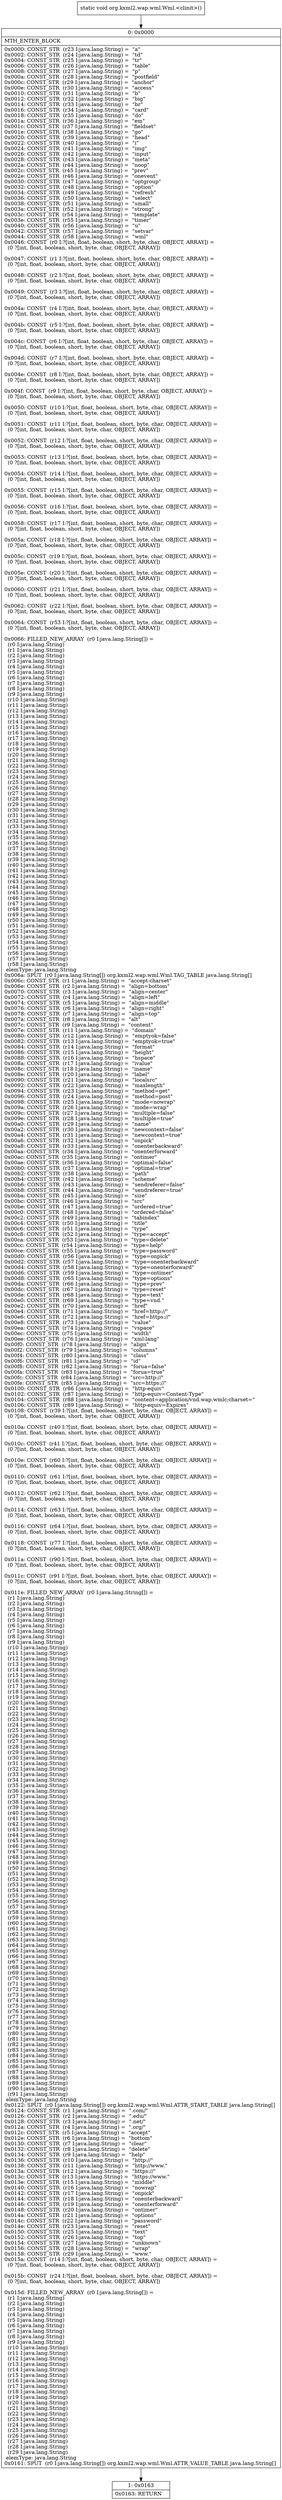 digraph "CFG fororg.kxml2.wap.wml.Wml.\<clinit\>()V" {
Node_0 [shape=record,label="{0\:\ 0x0000|MTH_ENTER_BLOCK\l|0x0000: CONST_STR  (r23 I:java.lang.String) =  \"a\" \l0x0002: CONST_STR  (r24 I:java.lang.String) =  \"td\" \l0x0004: CONST_STR  (r25 I:java.lang.String) =  \"tr\" \l0x0006: CONST_STR  (r26 I:java.lang.String) =  \"table\" \l0x0008: CONST_STR  (r27 I:java.lang.String) =  \"p\" \l0x000a: CONST_STR  (r28 I:java.lang.String) =  \"postfield\" \l0x000c: CONST_STR  (r29 I:java.lang.String) =  \"anchor\" \l0x000e: CONST_STR  (r30 I:java.lang.String) =  \"access\" \l0x0010: CONST_STR  (r31 I:java.lang.String) =  \"b\" \l0x0012: CONST_STR  (r32 I:java.lang.String) =  \"big\" \l0x0014: CONST_STR  (r33 I:java.lang.String) =  \"br\" \l0x0016: CONST_STR  (r34 I:java.lang.String) =  \"card\" \l0x0018: CONST_STR  (r35 I:java.lang.String) =  \"do\" \l0x001a: CONST_STR  (r36 I:java.lang.String) =  \"em\" \l0x001c: CONST_STR  (r37 I:java.lang.String) =  \"fieldset\" \l0x001e: CONST_STR  (r38 I:java.lang.String) =  \"go\" \l0x0020: CONST_STR  (r39 I:java.lang.String) =  \"head\" \l0x0022: CONST_STR  (r40 I:java.lang.String) =  \"i\" \l0x0024: CONST_STR  (r41 I:java.lang.String) =  \"img\" \l0x0026: CONST_STR  (r42 I:java.lang.String) =  \"input\" \l0x0028: CONST_STR  (r43 I:java.lang.String) =  \"meta\" \l0x002a: CONST_STR  (r44 I:java.lang.String) =  \"noop\" \l0x002c: CONST_STR  (r45 I:java.lang.String) =  \"prev\" \l0x002e: CONST_STR  (r46 I:java.lang.String) =  \"onevent\" \l0x0030: CONST_STR  (r47 I:java.lang.String) =  \"optgroup\" \l0x0032: CONST_STR  (r48 I:java.lang.String) =  \"option\" \l0x0034: CONST_STR  (r49 I:java.lang.String) =  \"refresh\" \l0x0036: CONST_STR  (r50 I:java.lang.String) =  \"select\" \l0x0038: CONST_STR  (r51 I:java.lang.String) =  \"small\" \l0x003a: CONST_STR  (r52 I:java.lang.String) =  \"strong\" \l0x003c: CONST_STR  (r54 I:java.lang.String) =  \"template\" \l0x003e: CONST_STR  (r55 I:java.lang.String) =  \"timer\" \l0x0040: CONST_STR  (r56 I:java.lang.String) =  \"u\" \l0x0042: CONST_STR  (r57 I:java.lang.String) =  \"setvar\" \l0x0044: CONST_STR  (r58 I:java.lang.String) =  \"wml\" \l0x0046: CONST  (r0 I:?[int, float, boolean, short, byte, char, OBJECT, ARRAY]) = \l  (0 ?[int, float, boolean, short, byte, char, OBJECT, ARRAY])\l \l0x0047: CONST  (r1 I:?[int, float, boolean, short, byte, char, OBJECT, ARRAY]) = \l  (0 ?[int, float, boolean, short, byte, char, OBJECT, ARRAY])\l \l0x0048: CONST  (r2 I:?[int, float, boolean, short, byte, char, OBJECT, ARRAY]) = \l  (0 ?[int, float, boolean, short, byte, char, OBJECT, ARRAY])\l \l0x0049: CONST  (r3 I:?[int, float, boolean, short, byte, char, OBJECT, ARRAY]) = \l  (0 ?[int, float, boolean, short, byte, char, OBJECT, ARRAY])\l \l0x004a: CONST  (r4 I:?[int, float, boolean, short, byte, char, OBJECT, ARRAY]) = \l  (0 ?[int, float, boolean, short, byte, char, OBJECT, ARRAY])\l \l0x004b: CONST  (r5 I:?[int, float, boolean, short, byte, char, OBJECT, ARRAY]) = \l  (0 ?[int, float, boolean, short, byte, char, OBJECT, ARRAY])\l \l0x004c: CONST  (r6 I:?[int, float, boolean, short, byte, char, OBJECT, ARRAY]) = \l  (0 ?[int, float, boolean, short, byte, char, OBJECT, ARRAY])\l \l0x004d: CONST  (r7 I:?[int, float, boolean, short, byte, char, OBJECT, ARRAY]) = \l  (0 ?[int, float, boolean, short, byte, char, OBJECT, ARRAY])\l \l0x004e: CONST  (r8 I:?[int, float, boolean, short, byte, char, OBJECT, ARRAY]) = \l  (0 ?[int, float, boolean, short, byte, char, OBJECT, ARRAY])\l \l0x004f: CONST  (r9 I:?[int, float, boolean, short, byte, char, OBJECT, ARRAY]) = \l  (0 ?[int, float, boolean, short, byte, char, OBJECT, ARRAY])\l \l0x0050: CONST  (r10 I:?[int, float, boolean, short, byte, char, OBJECT, ARRAY]) = \l  (0 ?[int, float, boolean, short, byte, char, OBJECT, ARRAY])\l \l0x0051: CONST  (r11 I:?[int, float, boolean, short, byte, char, OBJECT, ARRAY]) = \l  (0 ?[int, float, boolean, short, byte, char, OBJECT, ARRAY])\l \l0x0052: CONST  (r12 I:?[int, float, boolean, short, byte, char, OBJECT, ARRAY]) = \l  (0 ?[int, float, boolean, short, byte, char, OBJECT, ARRAY])\l \l0x0053: CONST  (r13 I:?[int, float, boolean, short, byte, char, OBJECT, ARRAY]) = \l  (0 ?[int, float, boolean, short, byte, char, OBJECT, ARRAY])\l \l0x0054: CONST  (r14 I:?[int, float, boolean, short, byte, char, OBJECT, ARRAY]) = \l  (0 ?[int, float, boolean, short, byte, char, OBJECT, ARRAY])\l \l0x0055: CONST  (r15 I:?[int, float, boolean, short, byte, char, OBJECT, ARRAY]) = \l  (0 ?[int, float, boolean, short, byte, char, OBJECT, ARRAY])\l \l0x0056: CONST  (r16 I:?[int, float, boolean, short, byte, char, OBJECT, ARRAY]) = \l  (0 ?[int, float, boolean, short, byte, char, OBJECT, ARRAY])\l \l0x0058: CONST  (r17 I:?[int, float, boolean, short, byte, char, OBJECT, ARRAY]) = \l  (0 ?[int, float, boolean, short, byte, char, OBJECT, ARRAY])\l \l0x005a: CONST  (r18 I:?[int, float, boolean, short, byte, char, OBJECT, ARRAY]) = \l  (0 ?[int, float, boolean, short, byte, char, OBJECT, ARRAY])\l \l0x005c: CONST  (r19 I:?[int, float, boolean, short, byte, char, OBJECT, ARRAY]) = \l  (0 ?[int, float, boolean, short, byte, char, OBJECT, ARRAY])\l \l0x005e: CONST  (r20 I:?[int, float, boolean, short, byte, char, OBJECT, ARRAY]) = \l  (0 ?[int, float, boolean, short, byte, char, OBJECT, ARRAY])\l \l0x0060: CONST  (r21 I:?[int, float, boolean, short, byte, char, OBJECT, ARRAY]) = \l  (0 ?[int, float, boolean, short, byte, char, OBJECT, ARRAY])\l \l0x0062: CONST  (r22 I:?[int, float, boolean, short, byte, char, OBJECT, ARRAY]) = \l  (0 ?[int, float, boolean, short, byte, char, OBJECT, ARRAY])\l \l0x0064: CONST  (r53 I:?[int, float, boolean, short, byte, char, OBJECT, ARRAY]) = \l  (0 ?[int, float, boolean, short, byte, char, OBJECT, ARRAY])\l \l0x0066: FILLED_NEW_ARRAY  (r0 I:java.lang.String[]) = \l  (r0 I:java.lang.String)\l  (r1 I:java.lang.String)\l  (r2 I:java.lang.String)\l  (r3 I:java.lang.String)\l  (r4 I:java.lang.String)\l  (r5 I:java.lang.String)\l  (r6 I:java.lang.String)\l  (r7 I:java.lang.String)\l  (r8 I:java.lang.String)\l  (r9 I:java.lang.String)\l  (r10 I:java.lang.String)\l  (r11 I:java.lang.String)\l  (r12 I:java.lang.String)\l  (r13 I:java.lang.String)\l  (r14 I:java.lang.String)\l  (r15 I:java.lang.String)\l  (r16 I:java.lang.String)\l  (r17 I:java.lang.String)\l  (r18 I:java.lang.String)\l  (r19 I:java.lang.String)\l  (r20 I:java.lang.String)\l  (r21 I:java.lang.String)\l  (r22 I:java.lang.String)\l  (r23 I:java.lang.String)\l  (r24 I:java.lang.String)\l  (r25 I:java.lang.String)\l  (r26 I:java.lang.String)\l  (r27 I:java.lang.String)\l  (r28 I:java.lang.String)\l  (r29 I:java.lang.String)\l  (r30 I:java.lang.String)\l  (r31 I:java.lang.String)\l  (r32 I:java.lang.String)\l  (r33 I:java.lang.String)\l  (r34 I:java.lang.String)\l  (r35 I:java.lang.String)\l  (r36 I:java.lang.String)\l  (r37 I:java.lang.String)\l  (r38 I:java.lang.String)\l  (r39 I:java.lang.String)\l  (r40 I:java.lang.String)\l  (r41 I:java.lang.String)\l  (r42 I:java.lang.String)\l  (r43 I:java.lang.String)\l  (r44 I:java.lang.String)\l  (r45 I:java.lang.String)\l  (r46 I:java.lang.String)\l  (r47 I:java.lang.String)\l  (r48 I:java.lang.String)\l  (r49 I:java.lang.String)\l  (r50 I:java.lang.String)\l  (r51 I:java.lang.String)\l  (r52 I:java.lang.String)\l  (r53 I:java.lang.String)\l  (r54 I:java.lang.String)\l  (r55 I:java.lang.String)\l  (r56 I:java.lang.String)\l  (r57 I:java.lang.String)\l  (r58 I:java.lang.String)\l elemType: java.lang.String \l0x006a: SPUT  (r0 I:java.lang.String[]) org.kxml2.wap.wml.Wml.TAG_TABLE java.lang.String[] \l0x006c: CONST_STR  (r1 I:java.lang.String) =  \"accept\-charset\" \l0x006e: CONST_STR  (r2 I:java.lang.String) =  \"align=bottom\" \l0x0070: CONST_STR  (r3 I:java.lang.String) =  \"align=center\" \l0x0072: CONST_STR  (r4 I:java.lang.String) =  \"align=left\" \l0x0074: CONST_STR  (r5 I:java.lang.String) =  \"align=middle\" \l0x0076: CONST_STR  (r6 I:java.lang.String) =  \"align=right\" \l0x0078: CONST_STR  (r7 I:java.lang.String) =  \"align=top\" \l0x007a: CONST_STR  (r8 I:java.lang.String) =  \"alt\" \l0x007c: CONST_STR  (r9 I:java.lang.String) =  \"content\" \l0x007e: CONST_STR  (r11 I:java.lang.String) =  \"domain\" \l0x0080: CONST_STR  (r12 I:java.lang.String) =  \"emptyok=false\" \l0x0082: CONST_STR  (r13 I:java.lang.String) =  \"emptyok=true\" \l0x0084: CONST_STR  (r14 I:java.lang.String) =  \"format\" \l0x0086: CONST_STR  (r15 I:java.lang.String) =  \"height\" \l0x0088: CONST_STR  (r16 I:java.lang.String) =  \"hspace\" \l0x008a: CONST_STR  (r17 I:java.lang.String) =  \"ivalue\" \l0x008c: CONST_STR  (r18 I:java.lang.String) =  \"iname\" \l0x008e: CONST_STR  (r20 I:java.lang.String) =  \"label\" \l0x0090: CONST_STR  (r21 I:java.lang.String) =  \"localsrc\" \l0x0092: CONST_STR  (r22 I:java.lang.String) =  \"maxlength\" \l0x0094: CONST_STR  (r23 I:java.lang.String) =  \"method=get\" \l0x0096: CONST_STR  (r24 I:java.lang.String) =  \"method=post\" \l0x0098: CONST_STR  (r25 I:java.lang.String) =  \"mode=nowrap\" \l0x009a: CONST_STR  (r26 I:java.lang.String) =  \"mode=wrap\" \l0x009c: CONST_STR  (r27 I:java.lang.String) =  \"multiple=false\" \l0x009e: CONST_STR  (r28 I:java.lang.String) =  \"multiple=true\" \l0x00a0: CONST_STR  (r29 I:java.lang.String) =  \"name\" \l0x00a2: CONST_STR  (r30 I:java.lang.String) =  \"newcontext=false\" \l0x00a4: CONST_STR  (r31 I:java.lang.String) =  \"newcontext=true\" \l0x00a6: CONST_STR  (r32 I:java.lang.String) =  \"onpick\" \l0x00a8: CONST_STR  (r33 I:java.lang.String) =  \"onenterbackward\" \l0x00aa: CONST_STR  (r34 I:java.lang.String) =  \"onenterforward\" \l0x00ac: CONST_STR  (r35 I:java.lang.String) =  \"ontimer\" \l0x00ae: CONST_STR  (r36 I:java.lang.String) =  \"optimal=false\" \l0x00b0: CONST_STR  (r37 I:java.lang.String) =  \"optimal=true\" \l0x00b2: CONST_STR  (r38 I:java.lang.String) =  \"path\" \l0x00b4: CONST_STR  (r42 I:java.lang.String) =  \"scheme\" \l0x00b6: CONST_STR  (r43 I:java.lang.String) =  \"sendreferer=false\" \l0x00b8: CONST_STR  (r44 I:java.lang.String) =  \"sendreferer=true\" \l0x00ba: CONST_STR  (r45 I:java.lang.String) =  \"size\" \l0x00bc: CONST_STR  (r46 I:java.lang.String) =  \"src\" \l0x00be: CONST_STR  (r47 I:java.lang.String) =  \"ordered=true\" \l0x00c0: CONST_STR  (r48 I:java.lang.String) =  \"ordered=false\" \l0x00c2: CONST_STR  (r49 I:java.lang.String) =  \"tabindex\" \l0x00c4: CONST_STR  (r50 I:java.lang.String) =  \"title\" \l0x00c6: CONST_STR  (r51 I:java.lang.String) =  \"type\" \l0x00c8: CONST_STR  (r52 I:java.lang.String) =  \"type=accept\" \l0x00ca: CONST_STR  (r53 I:java.lang.String) =  \"type=delete\" \l0x00cc: CONST_STR  (r54 I:java.lang.String) =  \"type=help\" \l0x00ce: CONST_STR  (r55 I:java.lang.String) =  \"type=password\" \l0x00d0: CONST_STR  (r56 I:java.lang.String) =  \"type=onpick\" \l0x00d2: CONST_STR  (r57 I:java.lang.String) =  \"type=onenterbackward\" \l0x00d4: CONST_STR  (r58 I:java.lang.String) =  \"type=onenterforward\" \l0x00d6: CONST_STR  (r59 I:java.lang.String) =  \"type=ontimer\" \l0x00d8: CONST_STR  (r65 I:java.lang.String) =  \"type=options\" \l0x00da: CONST_STR  (r66 I:java.lang.String) =  \"type=prev\" \l0x00dc: CONST_STR  (r67 I:java.lang.String) =  \"type=reset\" \l0x00de: CONST_STR  (r68 I:java.lang.String) =  \"type=text\" \l0x00e0: CONST_STR  (r69 I:java.lang.String) =  \"type=vnd.\" \l0x00e2: CONST_STR  (r70 I:java.lang.String) =  \"href\" \l0x00e4: CONST_STR  (r71 I:java.lang.String) =  \"href=http:\/\/\" \l0x00e6: CONST_STR  (r72 I:java.lang.String) =  \"href=https:\/\/\" \l0x00e8: CONST_STR  (r73 I:java.lang.String) =  \"value\" \l0x00ea: CONST_STR  (r74 I:java.lang.String) =  \"vspace\" \l0x00ec: CONST_STR  (r75 I:java.lang.String) =  \"width\" \l0x00ee: CONST_STR  (r76 I:java.lang.String) =  \"xml:lang\" \l0x00f0: CONST_STR  (r78 I:java.lang.String) =  \"align\" \l0x00f2: CONST_STR  (r79 I:java.lang.String) =  \"columns\" \l0x00f4: CONST_STR  (r80 I:java.lang.String) =  \"class\" \l0x00f6: CONST_STR  (r81 I:java.lang.String) =  \"id\" \l0x00f8: CONST_STR  (r82 I:java.lang.String) =  \"forua=false\" \l0x00fa: CONST_STR  (r83 I:java.lang.String) =  \"forua=true\" \l0x00fc: CONST_STR  (r84 I:java.lang.String) =  \"src=http:\/\/\" \l0x00fe: CONST_STR  (r85 I:java.lang.String) =  \"src=https:\/\/\" \l0x0100: CONST_STR  (r86 I:java.lang.String) =  \"http\-equiv\" \l0x0102: CONST_STR  (r87 I:java.lang.String) =  \"http\-equiv=Content\-Type\" \l0x0104: CONST_STR  (r88 I:java.lang.String) =  \"content=application\/vnd.wap.wmlc;charset=\" \l0x0106: CONST_STR  (r89 I:java.lang.String) =  \"http\-equiv=Expires\" \l0x0108: CONST  (r39 I:?[int, float, boolean, short, byte, char, OBJECT, ARRAY]) = \l  (0 ?[int, float, boolean, short, byte, char, OBJECT, ARRAY])\l \l0x010a: CONST  (r40 I:?[int, float, boolean, short, byte, char, OBJECT, ARRAY]) = \l  (0 ?[int, float, boolean, short, byte, char, OBJECT, ARRAY])\l \l0x010c: CONST  (r41 I:?[int, float, boolean, short, byte, char, OBJECT, ARRAY]) = \l  (0 ?[int, float, boolean, short, byte, char, OBJECT, ARRAY])\l \l0x010e: CONST  (r60 I:?[int, float, boolean, short, byte, char, OBJECT, ARRAY]) = \l  (0 ?[int, float, boolean, short, byte, char, OBJECT, ARRAY])\l \l0x0110: CONST  (r61 I:?[int, float, boolean, short, byte, char, OBJECT, ARRAY]) = \l  (0 ?[int, float, boolean, short, byte, char, OBJECT, ARRAY])\l \l0x0112: CONST  (r62 I:?[int, float, boolean, short, byte, char, OBJECT, ARRAY]) = \l  (0 ?[int, float, boolean, short, byte, char, OBJECT, ARRAY])\l \l0x0114: CONST  (r63 I:?[int, float, boolean, short, byte, char, OBJECT, ARRAY]) = \l  (0 ?[int, float, boolean, short, byte, char, OBJECT, ARRAY])\l \l0x0116: CONST  (r64 I:?[int, float, boolean, short, byte, char, OBJECT, ARRAY]) = \l  (0 ?[int, float, boolean, short, byte, char, OBJECT, ARRAY])\l \l0x0118: CONST  (r77 I:?[int, float, boolean, short, byte, char, OBJECT, ARRAY]) = \l  (0 ?[int, float, boolean, short, byte, char, OBJECT, ARRAY])\l \l0x011a: CONST  (r90 I:?[int, float, boolean, short, byte, char, OBJECT, ARRAY]) = \l  (0 ?[int, float, boolean, short, byte, char, OBJECT, ARRAY])\l \l0x011c: CONST  (r91 I:?[int, float, boolean, short, byte, char, OBJECT, ARRAY]) = \l  (0 ?[int, float, boolean, short, byte, char, OBJECT, ARRAY])\l \l0x011e: FILLED_NEW_ARRAY  (r0 I:java.lang.String[]) = \l  (r1 I:java.lang.String)\l  (r2 I:java.lang.String)\l  (r3 I:java.lang.String)\l  (r4 I:java.lang.String)\l  (r5 I:java.lang.String)\l  (r6 I:java.lang.String)\l  (r7 I:java.lang.String)\l  (r8 I:java.lang.String)\l  (r9 I:java.lang.String)\l  (r10 I:java.lang.String)\l  (r11 I:java.lang.String)\l  (r12 I:java.lang.String)\l  (r13 I:java.lang.String)\l  (r14 I:java.lang.String)\l  (r15 I:java.lang.String)\l  (r16 I:java.lang.String)\l  (r17 I:java.lang.String)\l  (r18 I:java.lang.String)\l  (r19 I:java.lang.String)\l  (r20 I:java.lang.String)\l  (r21 I:java.lang.String)\l  (r22 I:java.lang.String)\l  (r23 I:java.lang.String)\l  (r24 I:java.lang.String)\l  (r25 I:java.lang.String)\l  (r26 I:java.lang.String)\l  (r27 I:java.lang.String)\l  (r28 I:java.lang.String)\l  (r29 I:java.lang.String)\l  (r30 I:java.lang.String)\l  (r31 I:java.lang.String)\l  (r32 I:java.lang.String)\l  (r33 I:java.lang.String)\l  (r34 I:java.lang.String)\l  (r35 I:java.lang.String)\l  (r36 I:java.lang.String)\l  (r37 I:java.lang.String)\l  (r38 I:java.lang.String)\l  (r39 I:java.lang.String)\l  (r40 I:java.lang.String)\l  (r41 I:java.lang.String)\l  (r42 I:java.lang.String)\l  (r43 I:java.lang.String)\l  (r44 I:java.lang.String)\l  (r45 I:java.lang.String)\l  (r46 I:java.lang.String)\l  (r47 I:java.lang.String)\l  (r48 I:java.lang.String)\l  (r49 I:java.lang.String)\l  (r50 I:java.lang.String)\l  (r51 I:java.lang.String)\l  (r52 I:java.lang.String)\l  (r53 I:java.lang.String)\l  (r54 I:java.lang.String)\l  (r55 I:java.lang.String)\l  (r56 I:java.lang.String)\l  (r57 I:java.lang.String)\l  (r58 I:java.lang.String)\l  (r59 I:java.lang.String)\l  (r60 I:java.lang.String)\l  (r61 I:java.lang.String)\l  (r62 I:java.lang.String)\l  (r63 I:java.lang.String)\l  (r64 I:java.lang.String)\l  (r65 I:java.lang.String)\l  (r66 I:java.lang.String)\l  (r67 I:java.lang.String)\l  (r68 I:java.lang.String)\l  (r69 I:java.lang.String)\l  (r70 I:java.lang.String)\l  (r71 I:java.lang.String)\l  (r72 I:java.lang.String)\l  (r73 I:java.lang.String)\l  (r74 I:java.lang.String)\l  (r75 I:java.lang.String)\l  (r76 I:java.lang.String)\l  (r77 I:java.lang.String)\l  (r78 I:java.lang.String)\l  (r79 I:java.lang.String)\l  (r80 I:java.lang.String)\l  (r81 I:java.lang.String)\l  (r82 I:java.lang.String)\l  (r83 I:java.lang.String)\l  (r84 I:java.lang.String)\l  (r85 I:java.lang.String)\l  (r86 I:java.lang.String)\l  (r87 I:java.lang.String)\l  (r88 I:java.lang.String)\l  (r89 I:java.lang.String)\l  (r90 I:java.lang.String)\l  (r91 I:java.lang.String)\l elemType: java.lang.String \l0x0122: SPUT  (r0 I:java.lang.String[]) org.kxml2.wap.wml.Wml.ATTR_START_TABLE java.lang.String[] \l0x0124: CONST_STR  (r1 I:java.lang.String) =  \".com\/\" \l0x0126: CONST_STR  (r2 I:java.lang.String) =  \".edu\/\" \l0x0128: CONST_STR  (r3 I:java.lang.String) =  \".net\/\" \l0x012a: CONST_STR  (r4 I:java.lang.String) =  \".org\/\" \l0x012c: CONST_STR  (r5 I:java.lang.String) =  \"accept\" \l0x012e: CONST_STR  (r6 I:java.lang.String) =  \"bottom\" \l0x0130: CONST_STR  (r7 I:java.lang.String) =  \"clear\" \l0x0132: CONST_STR  (r8 I:java.lang.String) =  \"delete\" \l0x0134: CONST_STR  (r9 I:java.lang.String) =  \"help\" \l0x0136: CONST_STR  (r10 I:java.lang.String) =  \"http:\/\/\" \l0x0138: CONST_STR  (r11 I:java.lang.String) =  \"http:\/\/www.\" \l0x013a: CONST_STR  (r12 I:java.lang.String) =  \"https:\/\/\" \l0x013c: CONST_STR  (r13 I:java.lang.String) =  \"https:\/\/www.\" \l0x013e: CONST_STR  (r15 I:java.lang.String) =  \"middle\" \l0x0140: CONST_STR  (r16 I:java.lang.String) =  \"nowrap\" \l0x0142: CONST_STR  (r17 I:java.lang.String) =  \"onpick\" \l0x0144: CONST_STR  (r18 I:java.lang.String) =  \"onenterbackward\" \l0x0146: CONST_STR  (r19 I:java.lang.String) =  \"onenterforward\" \l0x0148: CONST_STR  (r20 I:java.lang.String) =  \"ontimer\" \l0x014a: CONST_STR  (r21 I:java.lang.String) =  \"options\" \l0x014c: CONST_STR  (r22 I:java.lang.String) =  \"password\" \l0x014e: CONST_STR  (r23 I:java.lang.String) =  \"reset\" \l0x0150: CONST_STR  (r25 I:java.lang.String) =  \"text\" \l0x0152: CONST_STR  (r26 I:java.lang.String) =  \"top\" \l0x0154: CONST_STR  (r27 I:java.lang.String) =  \"unknown\" \l0x0156: CONST_STR  (r28 I:java.lang.String) =  \"wrap\" \l0x0158: CONST_STR  (r29 I:java.lang.String) =  \"www.\" \l0x015a: CONST  (r14 I:?[int, float, boolean, short, byte, char, OBJECT, ARRAY]) = \l  (0 ?[int, float, boolean, short, byte, char, OBJECT, ARRAY])\l \l0x015b: CONST  (r24 I:?[int, float, boolean, short, byte, char, OBJECT, ARRAY]) = \l  (0 ?[int, float, boolean, short, byte, char, OBJECT, ARRAY])\l \l0x015d: FILLED_NEW_ARRAY  (r0 I:java.lang.String[]) = \l  (r1 I:java.lang.String)\l  (r2 I:java.lang.String)\l  (r3 I:java.lang.String)\l  (r4 I:java.lang.String)\l  (r5 I:java.lang.String)\l  (r6 I:java.lang.String)\l  (r7 I:java.lang.String)\l  (r8 I:java.lang.String)\l  (r9 I:java.lang.String)\l  (r10 I:java.lang.String)\l  (r11 I:java.lang.String)\l  (r12 I:java.lang.String)\l  (r13 I:java.lang.String)\l  (r14 I:java.lang.String)\l  (r15 I:java.lang.String)\l  (r16 I:java.lang.String)\l  (r17 I:java.lang.String)\l  (r18 I:java.lang.String)\l  (r19 I:java.lang.String)\l  (r20 I:java.lang.String)\l  (r21 I:java.lang.String)\l  (r22 I:java.lang.String)\l  (r23 I:java.lang.String)\l  (r24 I:java.lang.String)\l  (r25 I:java.lang.String)\l  (r26 I:java.lang.String)\l  (r27 I:java.lang.String)\l  (r28 I:java.lang.String)\l  (r29 I:java.lang.String)\l elemType: java.lang.String \l0x0161: SPUT  (r0 I:java.lang.String[]) org.kxml2.wap.wml.Wml.ATTR_VALUE_TABLE java.lang.String[] \l}"];
Node_1 [shape=record,label="{1\:\ 0x0163|0x0163: RETURN   \l}"];
MethodNode[shape=record,label="{static void org.kxml2.wap.wml.Wml.\<clinit\>() }"];
MethodNode -> Node_0;
Node_0 -> Node_1;
}

